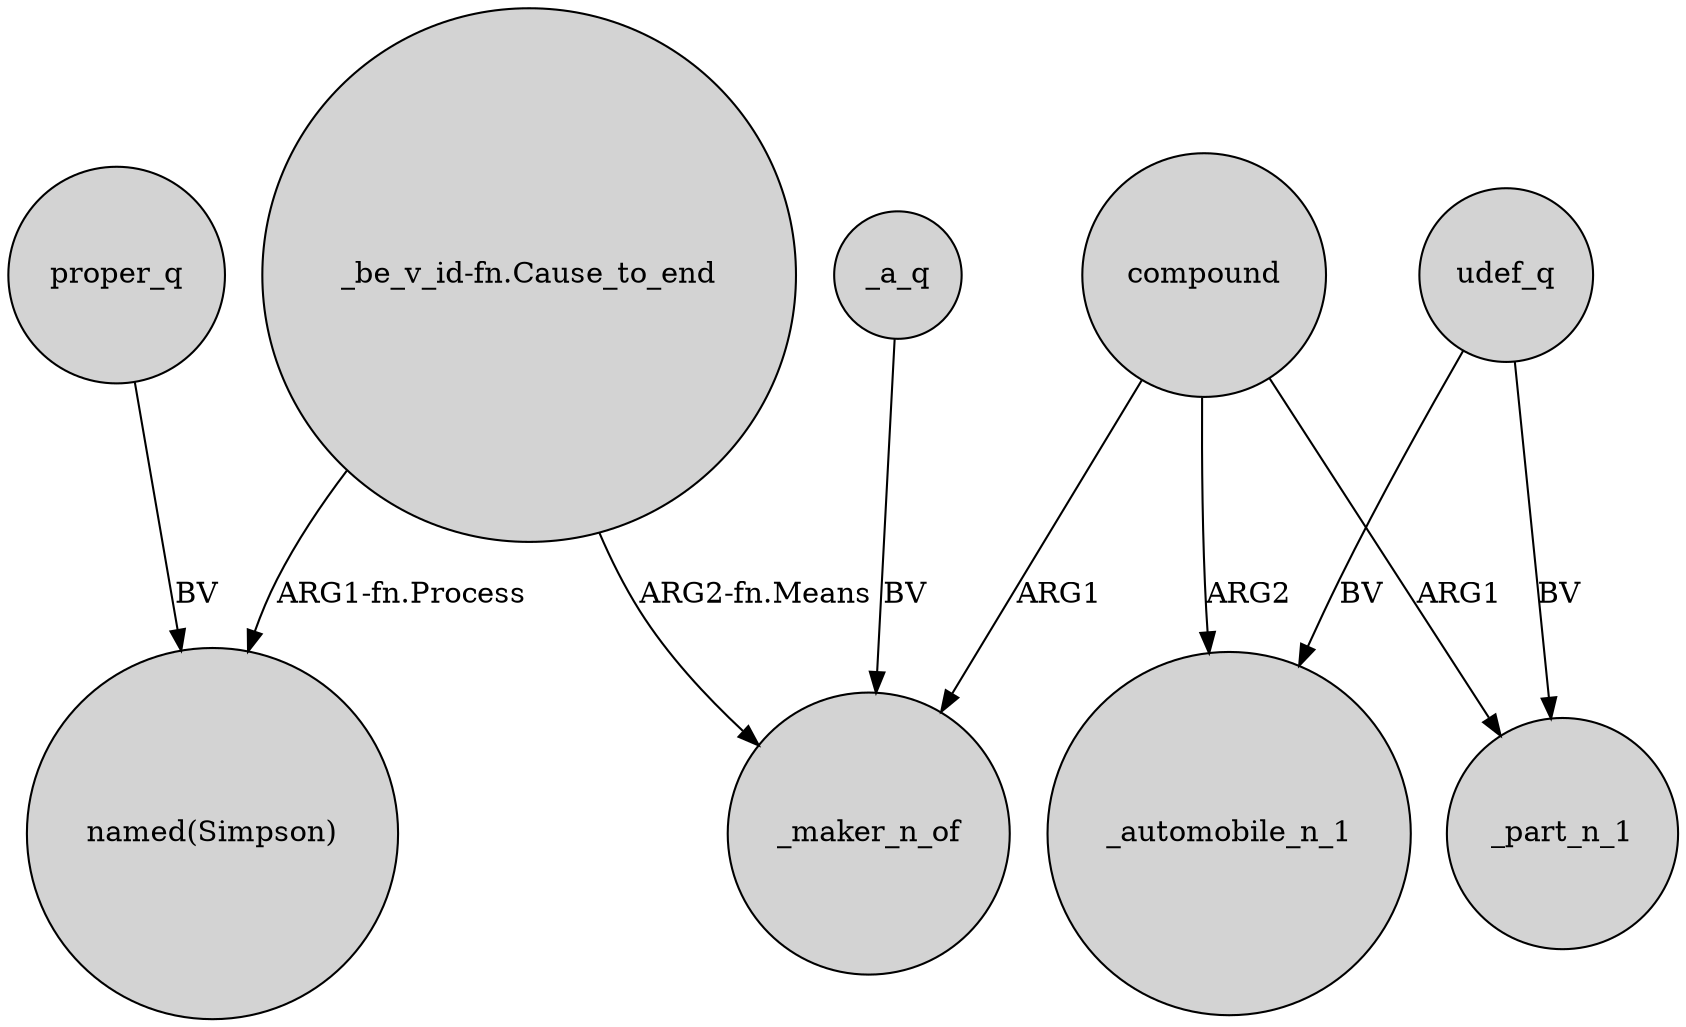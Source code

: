 digraph {
	node [shape=circle style=filled]
	compound -> _maker_n_of [label=ARG1]
	compound -> _automobile_n_1 [label=ARG2]
	"_be_v_id-fn.Cause_to_end" -> _maker_n_of [label="ARG2-fn.Means"]
	"_be_v_id-fn.Cause_to_end" -> "named(Simpson)" [label="ARG1-fn.Process"]
	udef_q -> _part_n_1 [label=BV]
	proper_q -> "named(Simpson)" [label=BV]
	udef_q -> _automobile_n_1 [label=BV]
	_a_q -> _maker_n_of [label=BV]
	compound -> _part_n_1 [label=ARG1]
}
